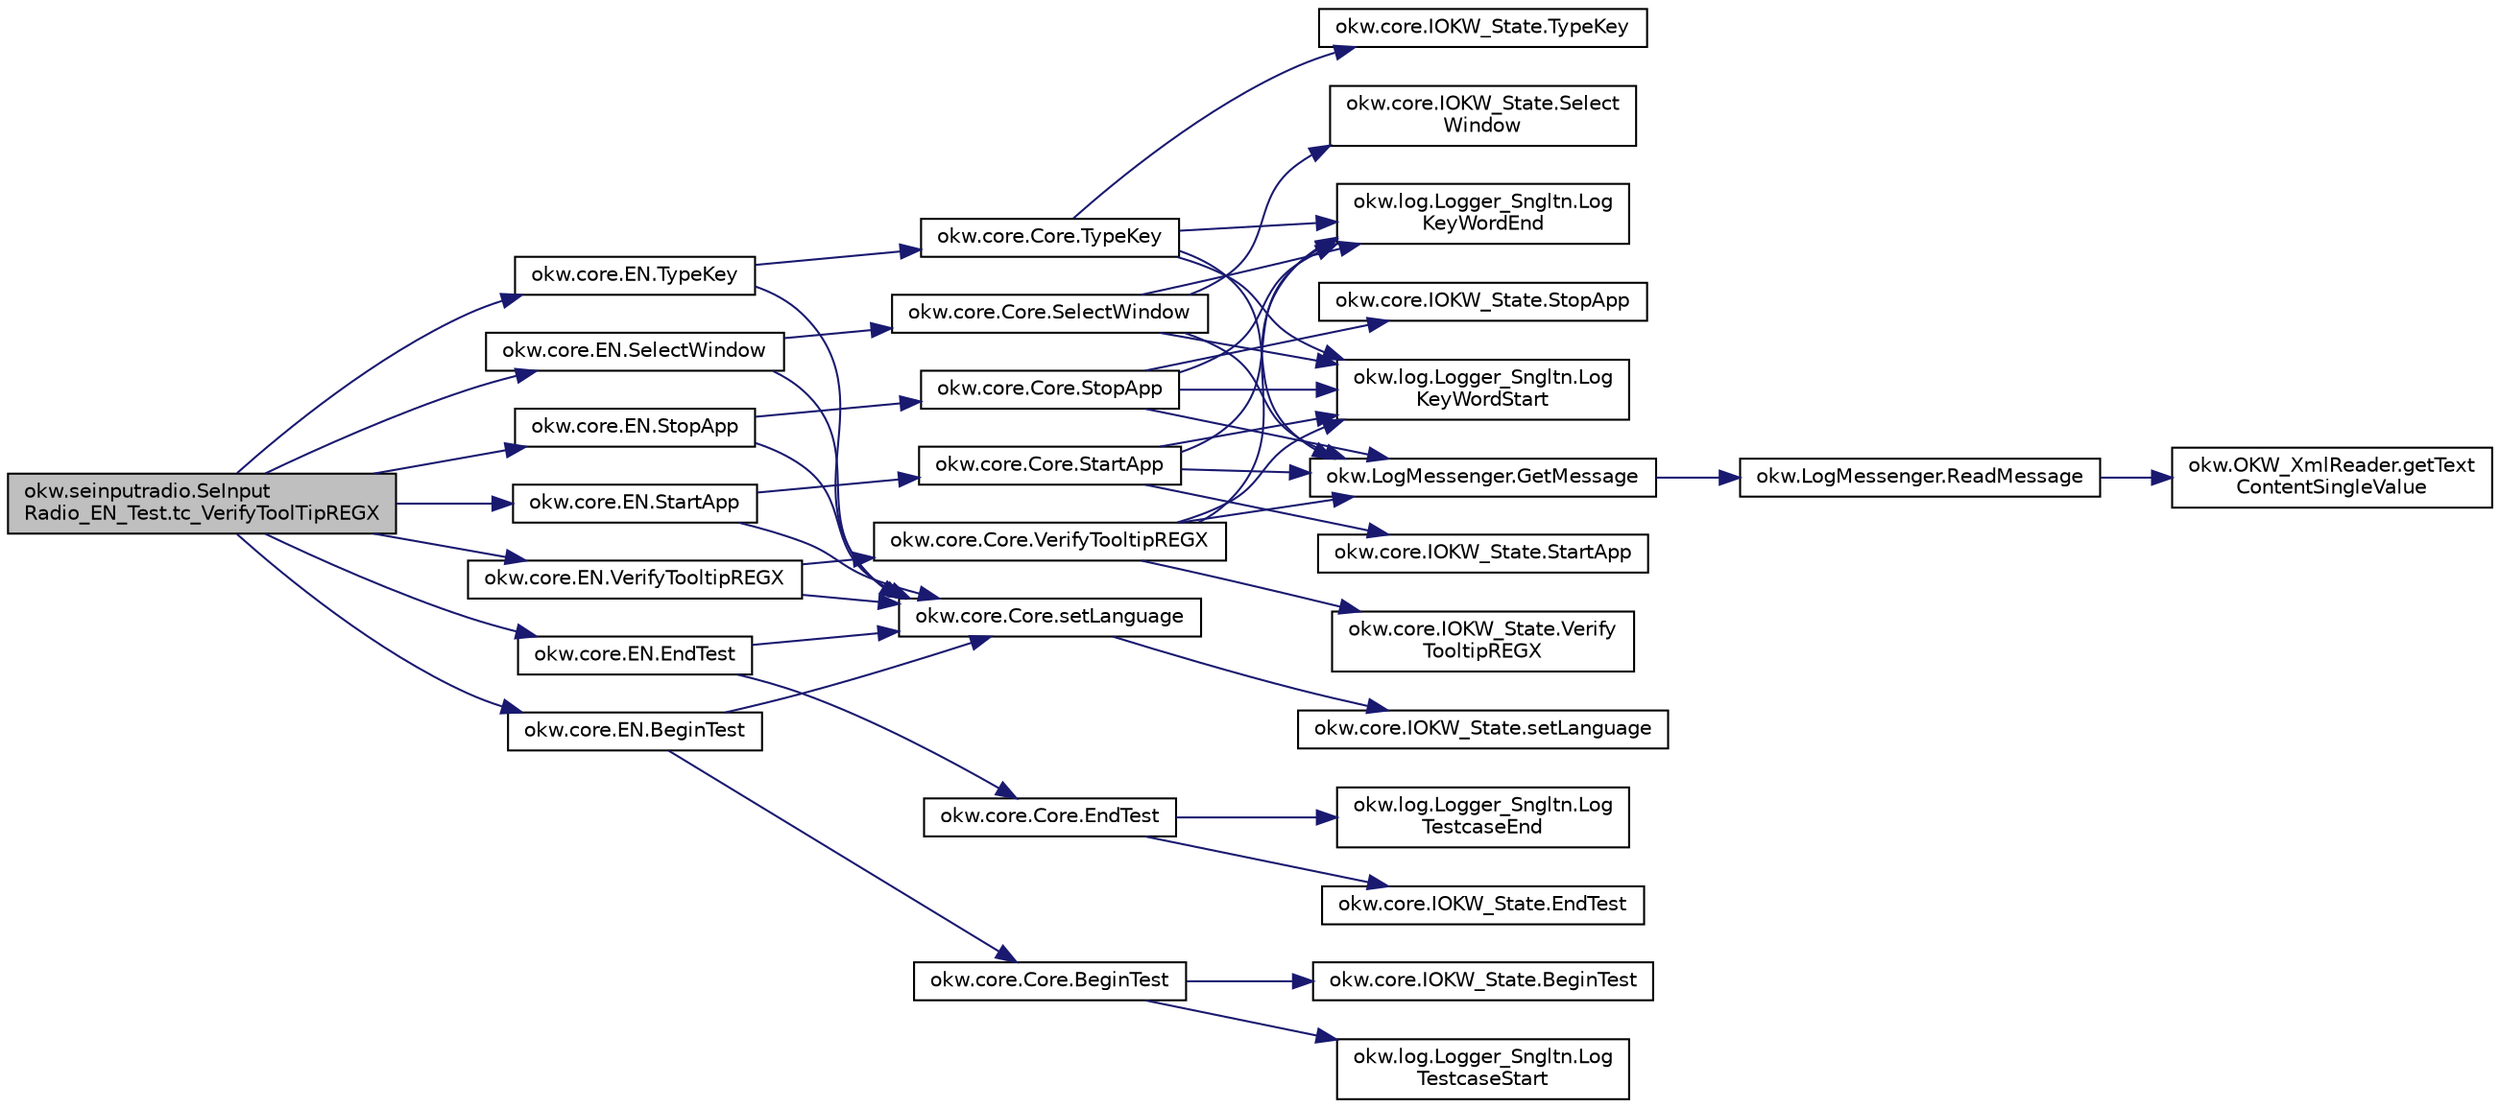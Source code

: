 digraph "okw.seinputradio.SeInputRadio_EN_Test.tc_VerifyToolTipREGX"
{
 // INTERACTIVE_SVG=YES
 // LATEX_PDF_SIZE
  edge [fontname="Helvetica",fontsize="10",labelfontname="Helvetica",labelfontsize="10"];
  node [fontname="Helvetica",fontsize="10",shape=record];
  rankdir="LR";
  Node1202 [label="okw.seinputradio.SeInput\lRadio_EN_Test.tc_VerifyToolTipREGX",height=0.2,width=0.4,color="black", fillcolor="grey75", style="filled", fontcolor="black",tooltip="Test des Schlüsselwortes VerifyToolTip für den GUI-Adapter SeInputRadio."];
  Node1202 -> Node1203 [color="midnightblue",fontsize="10",style="solid",fontname="Helvetica"];
  Node1203 [label="okw.core.EN.BeginTest",height=0.2,width=0.4,color="black", fillcolor="white", style="filled",URL="$classokw_1_1core_1_1_e_n.html#aef613b0a3e6bb8a9623984db145cae69",tooltip="Markiert den Anfang eines neuen Testfalls."];
  Node1203 -> Node1204 [color="midnightblue",fontsize="10",style="solid",fontname="Helvetica"];
  Node1204 [label="okw.core.Core.setLanguage",height=0.2,width=0.4,color="black", fillcolor="white", style="filled",URL="$classokw_1_1core_1_1_core.html#ab4e0f723d27cb11c944ec4c82c426100",tooltip="Setzt die Sprache auf den gegebenen wert Language."];
  Node1204 -> Node1205 [color="midnightblue",fontsize="10",style="solid",fontname="Helvetica"];
  Node1205 [label="okw.core.IOKW_State.setLanguage",height=0.2,width=0.4,color="black", fillcolor="white", style="filled",URL="$interfaceokw_1_1core_1_1_i_o_k_w___state.html#a866baa0bde08a47418f54d63bdb56097",tooltip="Interne Methode zum setzen der Sprache für die sprachabhängigen Ausgaben der Dokumentation (Log)."];
  Node1203 -> Node1206 [color="midnightblue",fontsize="10",style="solid",fontname="Helvetica"];
  Node1206 [label="okw.core.Core.BeginTest",height=0.2,width=0.4,color="black", fillcolor="white", style="filled",URL="$classokw_1_1core_1_1_core.html#acfefe92468c9eb9e951846372726c4d8",tooltip="Markiert den Anfang eines neuen Testfalls."];
  Node1206 -> Node1207 [color="midnightblue",fontsize="10",style="solid",fontname="Helvetica"];
  Node1207 [label="okw.log.Logger_Sngltn.Log\lTestcaseStart",height=0.2,width=0.4,color="black", fillcolor="white", style="filled",URL="$classokw_1_1log_1_1_logger___sngltn.html#a60f4ad59db847ae61df928f9920f3deb",tooltip="Ausgabe des Testfalls."];
  Node1206 -> Node1208 [color="midnightblue",fontsize="10",style="solid",fontname="Helvetica"];
  Node1208 [label="okw.core.IOKW_State.BeginTest",height=0.2,width=0.4,color="black", fillcolor="white", style="filled",URL="$interfaceokw_1_1core_1_1_i_o_k_w___state.html#ae5480ddb1fc37eade5d899d335bc4b13",tooltip="Markiert den Anfang eines neuen Testfalls."];
  Node1202 -> Node1209 [color="midnightblue",fontsize="10",style="solid",fontname="Helvetica"];
  Node1209 [label="okw.core.EN.StartApp",height=0.2,width=0.4,color="black", fillcolor="white", style="filled",URL="$classokw_1_1core_1_1_e_n.html#aaa7465ee7f135c724668d8b22dc2219f",tooltip="Startet die gegebene Anwendung."];
  Node1209 -> Node1204 [color="midnightblue",fontsize="10",style="solid",fontname="Helvetica"];
  Node1209 -> Node1210 [color="midnightblue",fontsize="10",style="solid",fontname="Helvetica"];
  Node1210 [label="okw.core.Core.StartApp",height=0.2,width=0.4,color="black", fillcolor="white", style="filled",URL="$classokw_1_1core_1_1_core.html#ac20a22275b6aea1c4e551dce1fd0c1e9",tooltip="Startet die gegebene Anwendung."];
  Node1210 -> Node1211 [color="midnightblue",fontsize="10",style="solid",fontname="Helvetica"];
  Node1211 [label="okw.log.Logger_Sngltn.Log\lKeyWordStart",height=0.2,width=0.4,color="black", fillcolor="white", style="filled",URL="$classokw_1_1log_1_1_logger___sngltn.html#a70ec25e200e00ecefc544e8fd371d2ef",tooltip="Ausgabe eines Schlüsselwortes."];
  Node1210 -> Node1212 [color="midnightblue",fontsize="10",style="solid",fontname="Helvetica"];
  Node1212 [label="okw.LogMessenger.GetMessage",height=0.2,width=0.4,color="black", fillcolor="white", style="filled",URL="$classokw_1_1_log_messenger.html#af225d1f037d47b3b085175c09d78bdd2",tooltip="Holt die Log-Meldung für MethodeNmae/Textkey ohne weitere Parameter."];
  Node1212 -> Node1213 [color="midnightblue",fontsize="10",style="solid",fontname="Helvetica"];
  Node1213 [label="okw.LogMessenger.ReadMessage",height=0.2,width=0.4,color="black", fillcolor="white", style="filled",URL="$classokw_1_1_log_messenger.html#a530cd6ab82ec82a04206a2e976ec06e3",tooltip="Interne Kernfunktion holt die Log-Meldung mit Platzhaltern aus der XML-Datei."];
  Node1213 -> Node1214 [color="midnightblue",fontsize="10",style="solid",fontname="Helvetica"];
  Node1214 [label="okw.OKW_XmlReader.getText\lContentSingleValue",height=0.2,width=0.4,color="black", fillcolor="white", style="filled",URL="$classokw_1_1_o_k_w___xml_reader.html#ab920b5335a2e1429c14cc5f8e79f39eb",tooltip="Lies den TextContent eines Tag."];
  Node1210 -> Node1215 [color="midnightblue",fontsize="10",style="solid",fontname="Helvetica"];
  Node1215 [label="okw.core.IOKW_State.StartApp",height=0.2,width=0.4,color="black", fillcolor="white", style="filled",URL="$interfaceokw_1_1core_1_1_i_o_k_w___state.html#a0ec9b7c60041061f1b01d85b703a27a8",tooltip="Startet die gegebene Anwendung."];
  Node1210 -> Node1216 [color="midnightblue",fontsize="10",style="solid",fontname="Helvetica"];
  Node1216 [label="okw.log.Logger_Sngltn.Log\lKeyWordEnd",height=0.2,width=0.4,color="black", fillcolor="white", style="filled",URL="$classokw_1_1log_1_1_logger___sngltn.html#aa7d2da98631d21644da70c187f03155e",tooltip="LogKeyWordEnd:"];
  Node1202 -> Node1217 [color="midnightblue",fontsize="10",style="solid",fontname="Helvetica"];
  Node1217 [label="okw.core.EN.TypeKey",height=0.2,width=0.4,color="black", fillcolor="white", style="filled",URL="$classokw_1_1core_1_1_e_n.html#ae24d951e607b9b82af4f3b80e71285b9",tooltip="Tastatureingaben von Daten in das aktive Fensterobjekt."];
  Node1217 -> Node1204 [color="midnightblue",fontsize="10",style="solid",fontname="Helvetica"];
  Node1217 -> Node1218 [color="midnightblue",fontsize="10",style="solid",fontname="Helvetica"];
  Node1218 [label="okw.core.Core.TypeKey",height=0.2,width=0.4,color="black", fillcolor="white", style="filled",URL="$classokw_1_1core_1_1_core.html#ad09bf3a237b88913dbe9ebc228db1cf3",tooltip="Tastatureingaben von Daten in das aktive Fensterobjekt."];
  Node1218 -> Node1211 [color="midnightblue",fontsize="10",style="solid",fontname="Helvetica"];
  Node1218 -> Node1212 [color="midnightblue",fontsize="10",style="solid",fontname="Helvetica"];
  Node1218 -> Node1219 [color="midnightblue",fontsize="10",style="solid",fontname="Helvetica"];
  Node1219 [label="okw.core.IOKW_State.TypeKey",height=0.2,width=0.4,color="black", fillcolor="white", style="filled",URL="$interfaceokw_1_1core_1_1_i_o_k_w___state.html#a0466b45ed636074a1b6cd52de6b5fdd6",tooltip="Tastatureingaben von Daten in das aktive Fensterobjekt."];
  Node1218 -> Node1216 [color="midnightblue",fontsize="10",style="solid",fontname="Helvetica"];
  Node1202 -> Node1220 [color="midnightblue",fontsize="10",style="solid",fontname="Helvetica"];
  Node1220 [label="okw.core.EN.SelectWindow",height=0.2,width=0.4,color="black", fillcolor="white", style="filled",URL="$classokw_1_1core_1_1_e_n.html#a2b61c2b39a9cfdbdfd25fe0e3d43785b",tooltip="Setzt den Kontext auf das gegebene Fenster."];
  Node1220 -> Node1204 [color="midnightblue",fontsize="10",style="solid",fontname="Helvetica"];
  Node1220 -> Node1221 [color="midnightblue",fontsize="10",style="solid",fontname="Helvetica"];
  Node1221 [label="okw.core.Core.SelectWindow",height=0.2,width=0.4,color="black", fillcolor="white", style="filled",URL="$classokw_1_1core_1_1_core.html#a6a68660eb5e34965522896e2a5c48314",tooltip="Setzt den Kontext auf das gegebene Fenster."];
  Node1221 -> Node1211 [color="midnightblue",fontsize="10",style="solid",fontname="Helvetica"];
  Node1221 -> Node1212 [color="midnightblue",fontsize="10",style="solid",fontname="Helvetica"];
  Node1221 -> Node1222 [color="midnightblue",fontsize="10",style="solid",fontname="Helvetica"];
  Node1222 [label="okw.core.IOKW_State.Select\lWindow",height=0.2,width=0.4,color="black", fillcolor="white", style="filled",URL="$interfaceokw_1_1core_1_1_i_o_k_w___state.html#ad4fc9610ed5b1176590a45b55e6ac7f0",tooltip="Setzt den Kontext auf das gegebene Fenster."];
  Node1221 -> Node1216 [color="midnightblue",fontsize="10",style="solid",fontname="Helvetica"];
  Node1202 -> Node1223 [color="midnightblue",fontsize="10",style="solid",fontname="Helvetica"];
  Node1223 [label="okw.core.EN.VerifyTooltipREGX",height=0.2,width=0.4,color="black", fillcolor="white", style="filled",URL="$classokw_1_1core_1_1_e_n.html#a1611d27707a732b6f22f301898e530cd",tooltip="Prüft den Standardwert eines Objektes (in den meisten Fällen ist dies der angezeigte Text)."];
  Node1223 -> Node1204 [color="midnightblue",fontsize="10",style="solid",fontname="Helvetica"];
  Node1223 -> Node1224 [color="midnightblue",fontsize="10",style="solid",fontname="Helvetica"];
  Node1224 [label="okw.core.Core.VerifyTooltipREGX",height=0.2,width=0.4,color="black", fillcolor="white", style="filled",URL="$classokw_1_1core_1_1_core.html#a32ef0062d4814e329183c7110d2918e2",tooltip="Prüft den Standardwert eines Objektes (in den meisten Fällen ist dies der angezeigte Text)."];
  Node1224 -> Node1211 [color="midnightblue",fontsize="10",style="solid",fontname="Helvetica"];
  Node1224 -> Node1212 [color="midnightblue",fontsize="10",style="solid",fontname="Helvetica"];
  Node1224 -> Node1225 [color="midnightblue",fontsize="10",style="solid",fontname="Helvetica"];
  Node1225 [label="okw.core.IOKW_State.Verify\lTooltipREGX",height=0.2,width=0.4,color="black", fillcolor="white", style="filled",URL="$interfaceokw_1_1core_1_1_i_o_k_w___state.html#a651ce4c1a5bd9dcac256b3204548f3be",tooltip="Prüft den Standardwert eines Objektes (in den meisten Fällen ist dies der angezeigte Text)."];
  Node1224 -> Node1216 [color="midnightblue",fontsize="10",style="solid",fontname="Helvetica"];
  Node1202 -> Node1226 [color="midnightblue",fontsize="10",style="solid",fontname="Helvetica"];
  Node1226 [label="okw.core.EN.StopApp",height=0.2,width=0.4,color="black", fillcolor="white", style="filled",URL="$classokw_1_1core_1_1_e_n.html#aba06d28c60512e1dc55902403abbd3f6",tooltip="Beendet eine gegebene Anwendung."];
  Node1226 -> Node1204 [color="midnightblue",fontsize="10",style="solid",fontname="Helvetica"];
  Node1226 -> Node1227 [color="midnightblue",fontsize="10",style="solid",fontname="Helvetica"];
  Node1227 [label="okw.core.Core.StopApp",height=0.2,width=0.4,color="black", fillcolor="white", style="filled",URL="$classokw_1_1core_1_1_core.html#a13d953a145a5e1bc776785f8433ba69c",tooltip="Beendet eine gegebene Anwendung."];
  Node1227 -> Node1211 [color="midnightblue",fontsize="10",style="solid",fontname="Helvetica"];
  Node1227 -> Node1212 [color="midnightblue",fontsize="10",style="solid",fontname="Helvetica"];
  Node1227 -> Node1228 [color="midnightblue",fontsize="10",style="solid",fontname="Helvetica"];
  Node1228 [label="okw.core.IOKW_State.StopApp",height=0.2,width=0.4,color="black", fillcolor="white", style="filled",URL="$interfaceokw_1_1core_1_1_i_o_k_w___state.html#a789e33be9253edfccfe5654f537cf52a",tooltip="Beendet eine gegebene Anwendung."];
  Node1227 -> Node1216 [color="midnightblue",fontsize="10",style="solid",fontname="Helvetica"];
  Node1202 -> Node1229 [color="midnightblue",fontsize="10",style="solid",fontname="Helvetica"];
  Node1229 [label="okw.core.EN.EndTest",height=0.2,width=0.4,color="black", fillcolor="white", style="filled",URL="$classokw_1_1core_1_1_e_n.html#aa51cc1227f749efca4fd2801f5cb664f",tooltip="Signalisiert das Ende eines Testfalls."];
  Node1229 -> Node1204 [color="midnightblue",fontsize="10",style="solid",fontname="Helvetica"];
  Node1229 -> Node1230 [color="midnightblue",fontsize="10",style="solid",fontname="Helvetica"];
  Node1230 [label="okw.core.Core.EndTest",height=0.2,width=0.4,color="black", fillcolor="white", style="filled",URL="$classokw_1_1core_1_1_core.html#abf0b4a4074d5292675319eb0045fcb9c",tooltip="Signalisiert das Ende eines Testfalls."];
  Node1230 -> Node1231 [color="midnightblue",fontsize="10",style="solid",fontname="Helvetica"];
  Node1231 [label="okw.core.IOKW_State.EndTest",height=0.2,width=0.4,color="black", fillcolor="white", style="filled",URL="$interfaceokw_1_1core_1_1_i_o_k_w___state.html#ac0b681eddd02ac39ff0c4970a634a186",tooltip="Signalisiert das Ende eines Testfalls."];
  Node1230 -> Node1232 [color="midnightblue",fontsize="10",style="solid",fontname="Helvetica"];
  Node1232 [label="okw.log.Logger_Sngltn.Log\lTestcaseEnd",height=0.2,width=0.4,color="black", fillcolor="white", style="filled",URL="$classokw_1_1log_1_1_logger___sngltn.html#ae13bdf71166d737786872ee9bcfaa15e",tooltip="LogTestcaseEnd:"];
}
